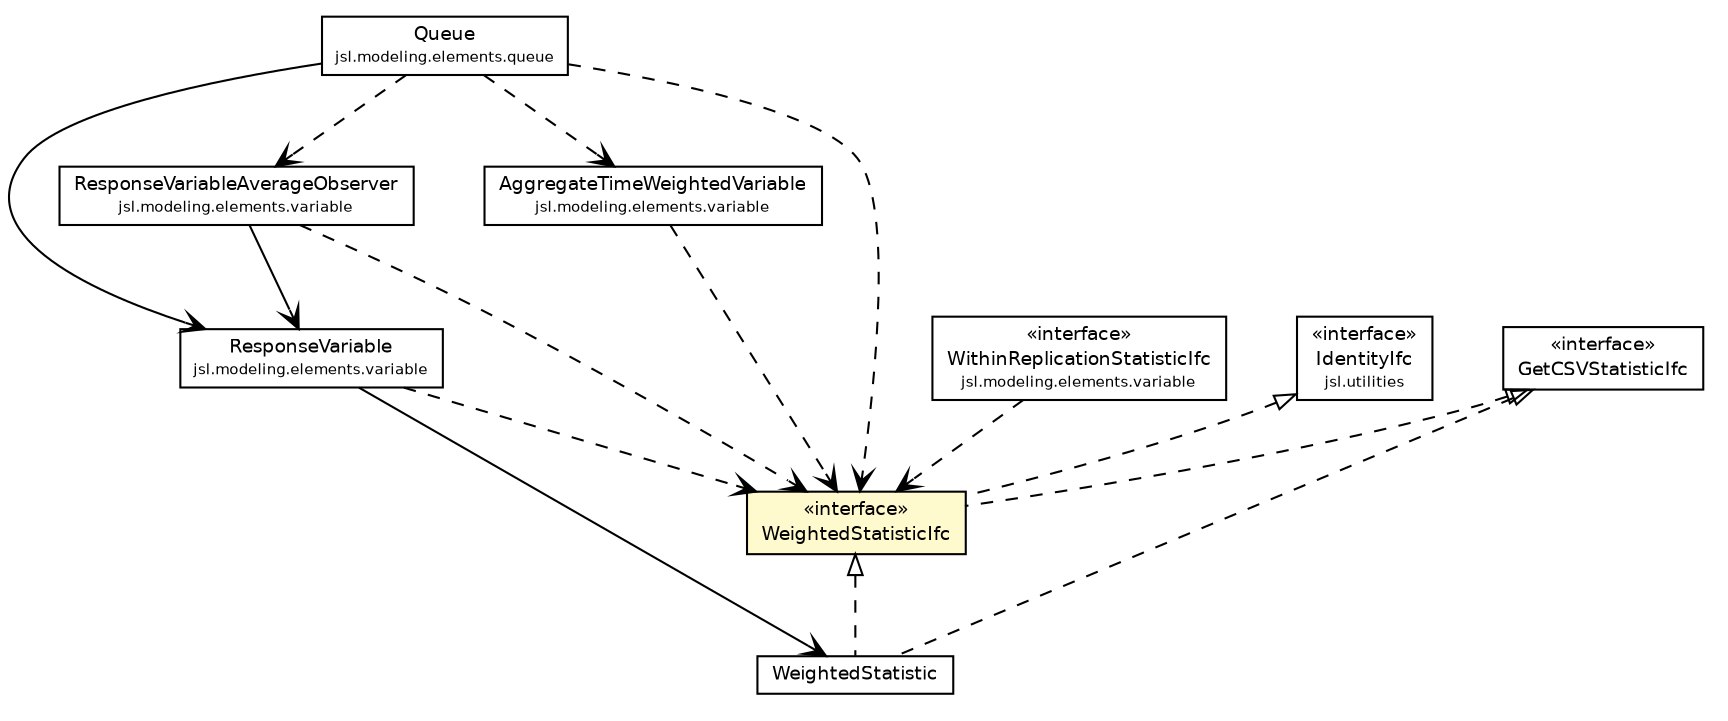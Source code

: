 #!/usr/local/bin/dot
#
# Class diagram 
# Generated by UMLGraph version 5.4 (http://www.umlgraph.org/)
#

digraph G {
	edge [fontname="Helvetica",fontsize=10,labelfontname="Helvetica",labelfontsize=10];
	node [fontname="Helvetica",fontsize=10,shape=plaintext];
	nodesep=0.25;
	ranksep=0.5;
	// jsl.modeling.elements.queue.Queue
	c215179 [label=<<table title="jsl.modeling.elements.queue.Queue" border="0" cellborder="1" cellspacing="0" cellpadding="2" port="p" href="../../modeling/elements/queue/Queue.html">
		<tr><td><table border="0" cellspacing="0" cellpadding="1">
<tr><td align="center" balign="center"> Queue </td></tr>
<tr><td align="center" balign="center"><font point-size="7.0"> jsl.modeling.elements.queue </font></td></tr>
		</table></td></tr>
		</table>>, URL="../../modeling/elements/queue/Queue.html", fontname="Helvetica", fontcolor="black", fontsize=9.0];
	// jsl.modeling.elements.variable.WithinReplicationStatisticIfc
	c215312 [label=<<table title="jsl.modeling.elements.variable.WithinReplicationStatisticIfc" border="0" cellborder="1" cellspacing="0" cellpadding="2" port="p" href="../../modeling/elements/variable/WithinReplicationStatisticIfc.html">
		<tr><td><table border="0" cellspacing="0" cellpadding="1">
<tr><td align="center" balign="center"> &#171;interface&#187; </td></tr>
<tr><td align="center" balign="center"> WithinReplicationStatisticIfc </td></tr>
<tr><td align="center" balign="center"><font point-size="7.0"> jsl.modeling.elements.variable </font></td></tr>
		</table></td></tr>
		</table>>, URL="../../modeling/elements/variable/WithinReplicationStatisticIfc.html", fontname="Helvetica", fontcolor="black", fontsize=9.0];
	// jsl.modeling.elements.variable.ResponseVariableAverageObserver
	c215319 [label=<<table title="jsl.modeling.elements.variable.ResponseVariableAverageObserver" border="0" cellborder="1" cellspacing="0" cellpadding="2" port="p" href="../../modeling/elements/variable/ResponseVariableAverageObserver.html">
		<tr><td><table border="0" cellspacing="0" cellpadding="1">
<tr><td align="center" balign="center"> ResponseVariableAverageObserver </td></tr>
<tr><td align="center" balign="center"><font point-size="7.0"> jsl.modeling.elements.variable </font></td></tr>
		</table></td></tr>
		</table>>, URL="../../modeling/elements/variable/ResponseVariableAverageObserver.html", fontname="Helvetica", fontcolor="black", fontsize=9.0];
	// jsl.modeling.elements.variable.ResponseVariable
	c215320 [label=<<table title="jsl.modeling.elements.variable.ResponseVariable" border="0" cellborder="1" cellspacing="0" cellpadding="2" port="p" href="../../modeling/elements/variable/ResponseVariable.html">
		<tr><td><table border="0" cellspacing="0" cellpadding="1">
<tr><td align="center" balign="center"> ResponseVariable </td></tr>
<tr><td align="center" balign="center"><font point-size="7.0"> jsl.modeling.elements.variable </font></td></tr>
		</table></td></tr>
		</table>>, URL="../../modeling/elements/variable/ResponseVariable.html", fontname="Helvetica", fontcolor="black", fontsize=9.0];
	// jsl.modeling.elements.variable.AggregateTimeWeightedVariable
	c215337 [label=<<table title="jsl.modeling.elements.variable.AggregateTimeWeightedVariable" border="0" cellborder="1" cellspacing="0" cellpadding="2" port="p" href="../../modeling/elements/variable/AggregateTimeWeightedVariable.html">
		<tr><td><table border="0" cellspacing="0" cellpadding="1">
<tr><td align="center" balign="center"> AggregateTimeWeightedVariable </td></tr>
<tr><td align="center" balign="center"><font point-size="7.0"> jsl.modeling.elements.variable </font></td></tr>
		</table></td></tr>
		</table>>, URL="../../modeling/elements/variable/AggregateTimeWeightedVariable.html", fontname="Helvetica", fontcolor="black", fontsize=9.0];
	// jsl.utilities.IdentityIfc
	c215391 [label=<<table title="jsl.utilities.IdentityIfc" border="0" cellborder="1" cellspacing="0" cellpadding="2" port="p" href="../IdentityIfc.html">
		<tr><td><table border="0" cellspacing="0" cellpadding="1">
<tr><td align="center" balign="center"> &#171;interface&#187; </td></tr>
<tr><td align="center" balign="center"> IdentityIfc </td></tr>
<tr><td align="center" balign="center"><font point-size="7.0"> jsl.utilities </font></td></tr>
		</table></td></tr>
		</table>>, URL="../IdentityIfc.html", fontname="Helvetica", fontcolor="black", fontsize=9.0];
	// jsl.utilities.statistic.WeightedStatisticIfc
	c215514 [label=<<table title="jsl.utilities.statistic.WeightedStatisticIfc" border="0" cellborder="1" cellspacing="0" cellpadding="2" port="p" bgcolor="lemonChiffon" href="./WeightedStatisticIfc.html">
		<tr><td><table border="0" cellspacing="0" cellpadding="1">
<tr><td align="center" balign="center"> &#171;interface&#187; </td></tr>
<tr><td align="center" balign="center"> WeightedStatisticIfc </td></tr>
		</table></td></tr>
		</table>>, URL="./WeightedStatisticIfc.html", fontname="Helvetica", fontcolor="black", fontsize=9.0];
	// jsl.utilities.statistic.WeightedStatistic
	c215515 [label=<<table title="jsl.utilities.statistic.WeightedStatistic" border="0" cellborder="1" cellspacing="0" cellpadding="2" port="p" href="./WeightedStatistic.html">
		<tr><td><table border="0" cellspacing="0" cellpadding="1">
<tr><td align="center" balign="center"> WeightedStatistic </td></tr>
		</table></td></tr>
		</table>>, URL="./WeightedStatistic.html", fontname="Helvetica", fontcolor="black", fontsize=9.0];
	// jsl.utilities.statistic.GetCSVStatisticIfc
	c215527 [label=<<table title="jsl.utilities.statistic.GetCSVStatisticIfc" border="0" cellborder="1" cellspacing="0" cellpadding="2" port="p" href="./GetCSVStatisticIfc.html">
		<tr><td><table border="0" cellspacing="0" cellpadding="1">
<tr><td align="center" balign="center"> &#171;interface&#187; </td></tr>
<tr><td align="center" balign="center"> GetCSVStatisticIfc </td></tr>
		</table></td></tr>
		</table>>, URL="./GetCSVStatisticIfc.html", fontname="Helvetica", fontcolor="black", fontsize=9.0];
	//jsl.utilities.statistic.WeightedStatisticIfc implements jsl.utilities.IdentityIfc
	c215391:p -> c215514:p [dir=back,arrowtail=empty,style=dashed];
	//jsl.utilities.statistic.WeightedStatisticIfc implements jsl.utilities.statistic.GetCSVStatisticIfc
	c215527:p -> c215514:p [dir=back,arrowtail=empty,style=dashed];
	//jsl.utilities.statistic.WeightedStatistic implements jsl.utilities.statistic.WeightedStatisticIfc
	c215514:p -> c215515:p [dir=back,arrowtail=empty,style=dashed];
	//jsl.utilities.statistic.WeightedStatistic implements jsl.utilities.statistic.GetCSVStatisticIfc
	c215527:p -> c215515:p [dir=back,arrowtail=empty,style=dashed];
	// jsl.modeling.elements.queue.Queue NAVASSOC jsl.modeling.elements.variable.ResponseVariable
	c215179:p -> c215320:p [taillabel="", label="", headlabel="", fontname="Helvetica", fontcolor="black", fontsize=10.0, color="black", arrowhead=open];
	// jsl.modeling.elements.variable.ResponseVariableAverageObserver NAVASSOC jsl.modeling.elements.variable.ResponseVariable
	c215319:p -> c215320:p [taillabel="", label="", headlabel="", fontname="Helvetica", fontcolor="black", fontsize=10.0, color="black", arrowhead=open];
	// jsl.modeling.elements.variable.ResponseVariable NAVASSOC jsl.utilities.statistic.WeightedStatistic
	c215320:p -> c215515:p [taillabel="", label="", headlabel="", fontname="Helvetica", fontcolor="black", fontsize=10.0, color="black", arrowhead=open];
	// jsl.modeling.elements.queue.Queue DEPEND jsl.utilities.statistic.WeightedStatisticIfc
	c215179:p -> c215514:p [taillabel="", label="", headlabel="", fontname="Helvetica", fontcolor="black", fontsize=10.0, color="black", arrowhead=open, style=dashed];
	// jsl.modeling.elements.queue.Queue DEPEND jsl.modeling.elements.variable.AggregateTimeWeightedVariable
	c215179:p -> c215337:p [taillabel="", label="", headlabel="", fontname="Helvetica", fontcolor="black", fontsize=10.0, color="black", arrowhead=open, style=dashed];
	// jsl.modeling.elements.queue.Queue DEPEND jsl.modeling.elements.variable.ResponseVariableAverageObserver
	c215179:p -> c215319:p [taillabel="", label="", headlabel="", fontname="Helvetica", fontcolor="black", fontsize=10.0, color="black", arrowhead=open, style=dashed];
	// jsl.modeling.elements.variable.WithinReplicationStatisticIfc DEPEND jsl.utilities.statistic.WeightedStatisticIfc
	c215312:p -> c215514:p [taillabel="", label="", headlabel="", fontname="Helvetica", fontcolor="black", fontsize=10.0, color="black", arrowhead=open, style=dashed];
	// jsl.modeling.elements.variable.ResponseVariableAverageObserver DEPEND jsl.utilities.statistic.WeightedStatisticIfc
	c215319:p -> c215514:p [taillabel="", label="", headlabel="", fontname="Helvetica", fontcolor="black", fontsize=10.0, color="black", arrowhead=open, style=dashed];
	// jsl.modeling.elements.variable.ResponseVariable DEPEND jsl.utilities.statistic.WeightedStatisticIfc
	c215320:p -> c215514:p [taillabel="", label="", headlabel="", fontname="Helvetica", fontcolor="black", fontsize=10.0, color="black", arrowhead=open, style=dashed];
	// jsl.modeling.elements.variable.AggregateTimeWeightedVariable DEPEND jsl.utilities.statistic.WeightedStatisticIfc
	c215337:p -> c215514:p [taillabel="", label="", headlabel="", fontname="Helvetica", fontcolor="black", fontsize=10.0, color="black", arrowhead=open, style=dashed];
}

